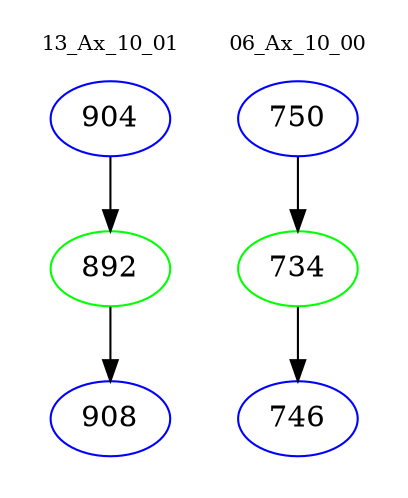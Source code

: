 digraph{
subgraph cluster_0 {
color = white
label = "13_Ax_10_01";
fontsize=10;
T0_904 [label="904", color="blue"]
T0_904 -> T0_892 [color="black"]
T0_892 [label="892", color="green"]
T0_892 -> T0_908 [color="black"]
T0_908 [label="908", color="blue"]
}
subgraph cluster_1 {
color = white
label = "06_Ax_10_00";
fontsize=10;
T1_750 [label="750", color="blue"]
T1_750 -> T1_734 [color="black"]
T1_734 [label="734", color="green"]
T1_734 -> T1_746 [color="black"]
T1_746 [label="746", color="blue"]
}
}
